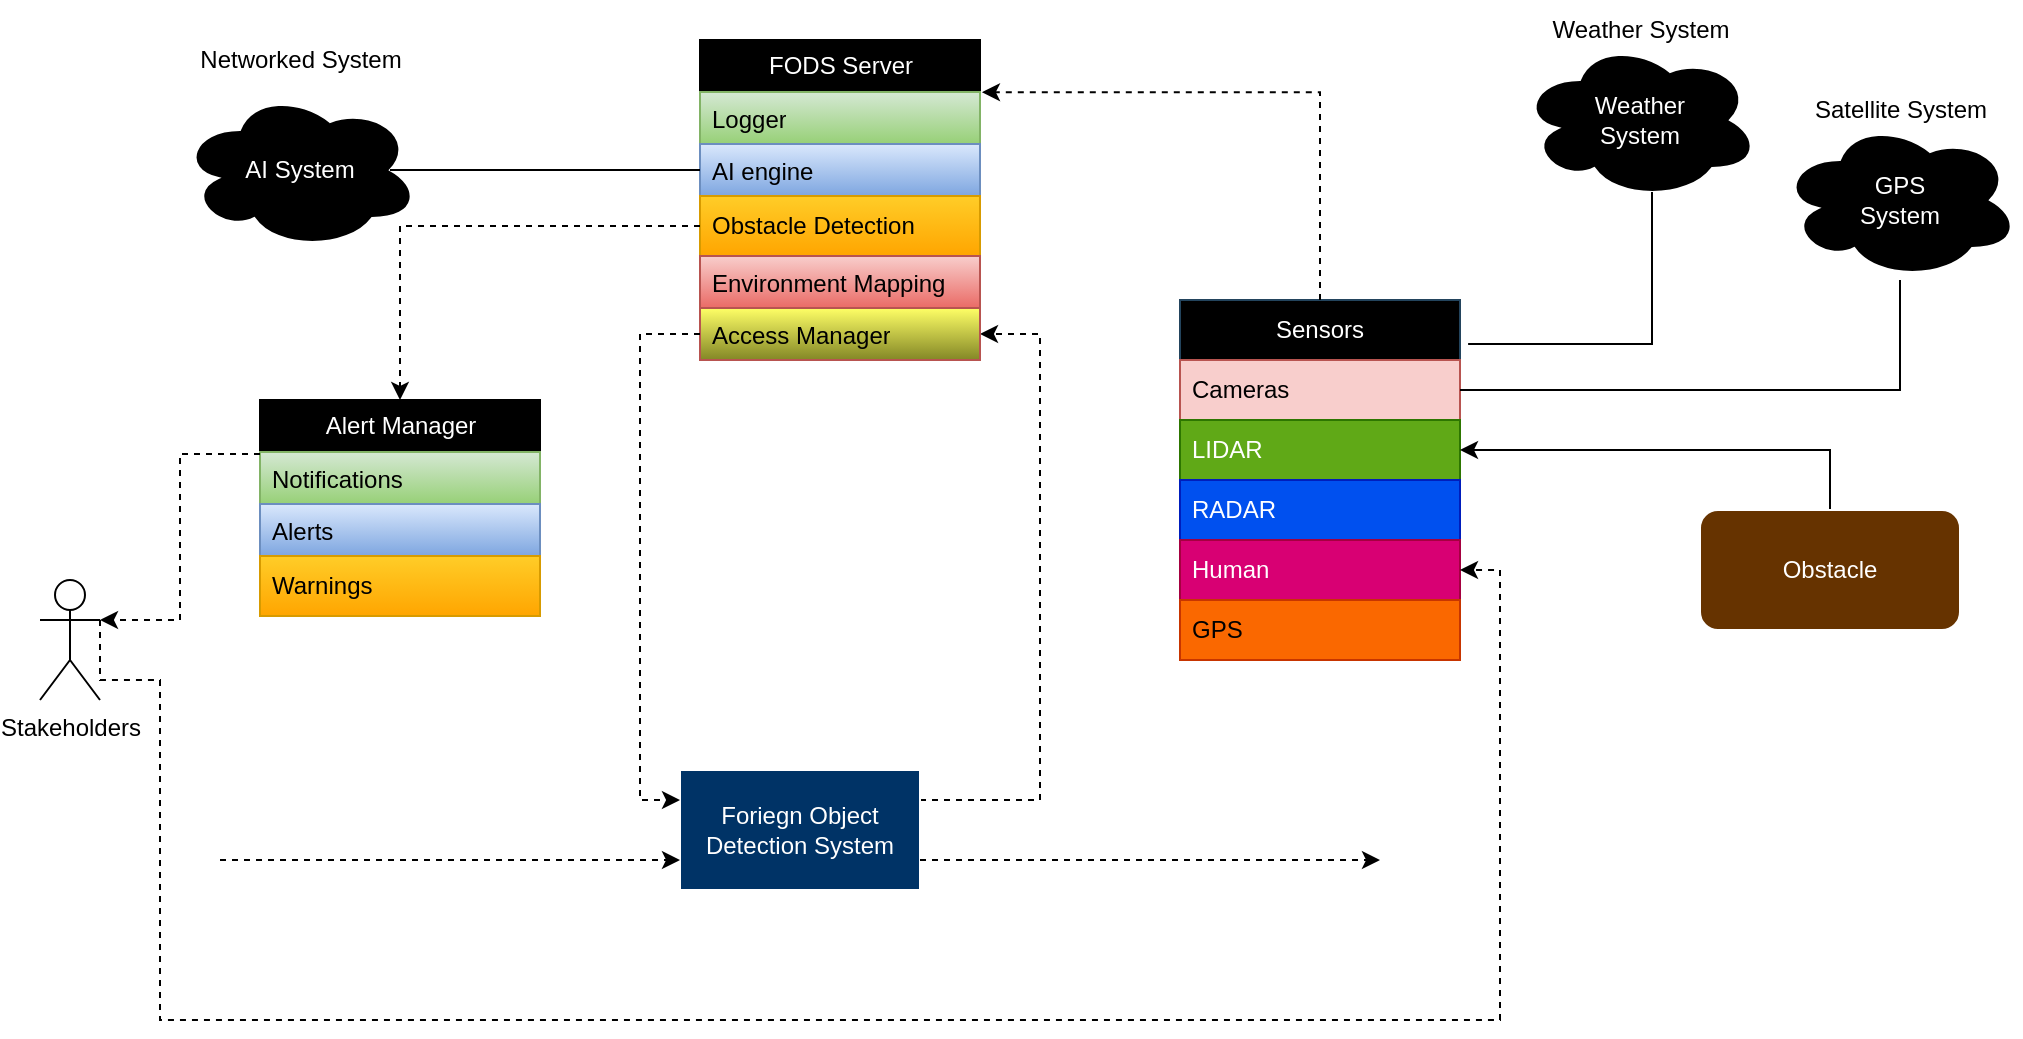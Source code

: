 <mxfile version="24.5.4" type="github">
  <diagram name="Page-1" id="5d7acffa-a066-3a61-03fe-96351882024d">
    <mxGraphModel dx="1434" dy="903" grid="1" gridSize="10" guides="1" tooltips="1" connect="1" arrows="1" fold="1" page="1" pageScale="1" pageWidth="1100" pageHeight="850" background="#ffffff" math="0" shadow="0">
      <root>
        <mxCell id="0" />
        <mxCell id="1" parent="0" />
        <mxCell id="b87rpcidDxEJQfmS-h4E-2" value="Sensors" style="swimlane;fontStyle=0;childLayout=stackLayout;horizontal=1;startSize=30;horizontalStack=0;resizeParent=1;resizeParentMax=0;resizeLast=0;collapsible=1;marginBottom=0;whiteSpace=wrap;html=1;fillColor=#000000;strokeColor=#23445d;fontColor=#FFFFFF;" vertex="1" parent="1">
          <mxGeometry x="610" y="190" width="140" height="180" as="geometry" />
        </mxCell>
        <mxCell id="b87rpcidDxEJQfmS-h4E-3" value="Cameras" style="text;strokeColor=#b85450;fillColor=#f8cecc;align=left;verticalAlign=middle;spacingLeft=4;spacingRight=4;overflow=hidden;points=[[0,0.5],[1,0.5]];portConstraint=eastwest;rotatable=0;whiteSpace=wrap;html=1;" vertex="1" parent="b87rpcidDxEJQfmS-h4E-2">
          <mxGeometry y="30" width="140" height="30" as="geometry" />
        </mxCell>
        <mxCell id="b87rpcidDxEJQfmS-h4E-4" value="LIDAR" style="text;strokeColor=#2D7600;fillColor=#60a917;align=left;verticalAlign=middle;spacingLeft=4;spacingRight=4;overflow=hidden;points=[[0,0.5],[1,0.5]];portConstraint=eastwest;rotatable=0;whiteSpace=wrap;html=1;fontColor=#ffffff;" vertex="1" parent="b87rpcidDxEJQfmS-h4E-2">
          <mxGeometry y="60" width="140" height="30" as="geometry" />
        </mxCell>
        <mxCell id="b87rpcidDxEJQfmS-h4E-5" value="RADAR" style="text;strokeColor=#001DBC;fillColor=#0050ef;align=left;verticalAlign=middle;spacingLeft=4;spacingRight=4;overflow=hidden;points=[[0,0.5],[1,0.5]];portConstraint=eastwest;rotatable=0;whiteSpace=wrap;html=1;fontColor=#ffffff;" vertex="1" parent="b87rpcidDxEJQfmS-h4E-2">
          <mxGeometry y="90" width="140" height="30" as="geometry" />
        </mxCell>
        <mxCell id="b87rpcidDxEJQfmS-h4E-14" value="Human" style="text;strokeColor=#A50040;fillColor=#d80073;align=left;verticalAlign=middle;spacingLeft=4;spacingRight=4;overflow=hidden;points=[[0,0.5],[1,0.5]];portConstraint=eastwest;rotatable=0;whiteSpace=wrap;html=1;fontColor=#ffffff;" vertex="1" parent="b87rpcidDxEJQfmS-h4E-2">
          <mxGeometry y="120" width="140" height="30" as="geometry" />
        </mxCell>
        <mxCell id="b87rpcidDxEJQfmS-h4E-6" value="GPS" style="text;strokeColor=#C73500;fillColor=#fa6800;align=left;verticalAlign=middle;spacingLeft=4;spacingRight=4;overflow=hidden;points=[[0,0.5],[1,0.5]];portConstraint=eastwest;rotatable=0;whiteSpace=wrap;html=1;fontColor=#000000;" vertex="1" parent="b87rpcidDxEJQfmS-h4E-2">
          <mxGeometry y="150" width="140" height="30" as="geometry" />
        </mxCell>
        <mxCell id="b87rpcidDxEJQfmS-h4E-10" style="edgeStyle=orthogonalEdgeStyle;rounded=0;orthogonalLoop=1;jettySize=auto;html=1;exitX=1;exitY=0.25;exitDx=0;exitDy=0;entryX=1;entryY=0.5;entryDx=0;entryDy=0;dashed=1;" edge="1" parent="1" source="b87rpcidDxEJQfmS-h4E-7" target="b87rpcidDxEJQfmS-h4E-23">
          <mxGeometry relative="1" as="geometry">
            <Array as="points">
              <mxPoint x="540" y="440" />
              <mxPoint x="540" y="207" />
            </Array>
          </mxGeometry>
        </mxCell>
        <mxCell id="b87rpcidDxEJQfmS-h4E-7" value="Foriegn Object Detection System" style="rounded=0;whiteSpace=wrap;html=1;strokeColor=#FFFFFF;fillColor=#003366;fontColor=#FFFFFF;" vertex="1" parent="1">
          <mxGeometry x="360" y="425" width="120" height="60" as="geometry" />
        </mxCell>
        <mxCell id="b87rpcidDxEJQfmS-h4E-8" value="" style="endArrow=classic;html=1;rounded=0;entryX=0;entryY=0.75;entryDx=0;entryDy=0;dashed=1;" edge="1" parent="1" target="b87rpcidDxEJQfmS-h4E-7">
          <mxGeometry width="50" height="50" relative="1" as="geometry">
            <mxPoint x="130" y="470" as="sourcePoint" />
            <mxPoint x="310" y="440" as="targetPoint" />
          </mxGeometry>
        </mxCell>
        <mxCell id="b87rpcidDxEJQfmS-h4E-9" value="" style="endArrow=classic;html=1;rounded=0;exitX=1;exitY=0.75;exitDx=0;exitDy=0;dashed=1;" edge="1" parent="1" source="b87rpcidDxEJQfmS-h4E-7">
          <mxGeometry width="50" height="50" relative="1" as="geometry">
            <mxPoint x="570" y="460" as="sourcePoint" />
            <mxPoint x="710" y="470" as="targetPoint" />
          </mxGeometry>
        </mxCell>
        <mxCell id="b87rpcidDxEJQfmS-h4E-12" style="edgeStyle=orthogonalEdgeStyle;rounded=0;orthogonalLoop=1;jettySize=auto;html=1;entryX=1;entryY=0.5;entryDx=0;entryDy=0;" edge="1" parent="1" source="b87rpcidDxEJQfmS-h4E-11" target="b87rpcidDxEJQfmS-h4E-4">
          <mxGeometry relative="1" as="geometry" />
        </mxCell>
        <mxCell id="b87rpcidDxEJQfmS-h4E-11" value="Obstacle" style="rounded=1;whiteSpace=wrap;html=1;strokeColor=#FFFFFF;fillColor=#663300;gradientColor=none;fontColor=#FFFFFF;" vertex="1" parent="1">
          <mxGeometry x="870" y="295" width="130" height="60" as="geometry" />
        </mxCell>
        <mxCell id="b87rpcidDxEJQfmS-h4E-16" style="edgeStyle=orthogonalEdgeStyle;rounded=0;orthogonalLoop=1;jettySize=auto;html=1;entryX=1;entryY=0.5;entryDx=0;entryDy=0;endArrow=none;endFill=0;" edge="1" parent="1" source="b87rpcidDxEJQfmS-h4E-15" target="b87rpcidDxEJQfmS-h4E-3">
          <mxGeometry relative="1" as="geometry" />
        </mxCell>
        <mxCell id="b87rpcidDxEJQfmS-h4E-20" value="FOD&lt;span style=&quot;background-color: initial;&quot;&gt;S&amp;nbsp;&lt;/span&gt;&lt;span style=&quot;background-color: initial;&quot;&gt;Server&lt;/span&gt;" style="swimlane;fontStyle=0;childLayout=stackLayout;horizontal=1;startSize=26;fillColor=#000000;horizontalStack=0;resizeParent=1;resizeParentMax=0;resizeLast=0;collapsible=1;marginBottom=0;html=1;fontColor=#FFFFFF;" vertex="1" parent="1">
          <mxGeometry x="370" y="60" width="140" height="160" as="geometry" />
        </mxCell>
        <mxCell id="b87rpcidDxEJQfmS-h4E-21" value="Logger" style="text;strokeColor=#82b366;fillColor=#d5e8d4;align=left;verticalAlign=top;spacingLeft=4;spacingRight=4;overflow=hidden;rotatable=0;points=[[0,0.5],[1,0.5]];portConstraint=eastwest;whiteSpace=wrap;html=1;gradientColor=#97d077;" vertex="1" parent="b87rpcidDxEJQfmS-h4E-20">
          <mxGeometry y="26" width="140" height="26" as="geometry" />
        </mxCell>
        <mxCell id="b87rpcidDxEJQfmS-h4E-22" value="AI engine" style="text;strokeColor=#6c8ebf;fillColor=#dae8fc;align=left;verticalAlign=top;spacingLeft=4;spacingRight=4;overflow=hidden;rotatable=0;points=[[0,0.5],[1,0.5]];portConstraint=eastwest;whiteSpace=wrap;html=1;gradientColor=#7ea6e0;" vertex="1" parent="b87rpcidDxEJQfmS-h4E-20">
          <mxGeometry y="52" width="140" height="26" as="geometry" />
        </mxCell>
        <mxCell id="b87rpcidDxEJQfmS-h4E-26" value="Obstacle Detection" style="text;strokeColor=#d79b00;fillColor=#ffcd28;align=left;verticalAlign=middle;spacingLeft=4;spacingRight=4;overflow=hidden;points=[[0,0.5],[1,0.5]];portConstraint=eastwest;rotatable=0;whiteSpace=wrap;html=1;gradientColor=#ffa500;" vertex="1" parent="b87rpcidDxEJQfmS-h4E-20">
          <mxGeometry y="78" width="140" height="30" as="geometry" />
        </mxCell>
        <mxCell id="b87rpcidDxEJQfmS-h4E-42" value="Environment Mapping&lt;span style=&quot;color: rgba(0, 0, 0, 0); font-family: monospace; font-size: 0px; text-wrap: nowrap;&quot;&gt;%3CmxGraphModel%3E%3Croot%3E%3CmxCell%20id%3D%220%22%2F%3E%3CmxCell%20id%3D%221%22%20parent%3D%220%22%2F%3E%3CmxCell%20id%3D%222%22%20value%3D%22Human%22%20style%3D%22text%3BstrokeColor%3Dnone%3BfillColor%3Dnone%3Balign%3Dleft%3BverticalAlign%3Dmiddle%3BspacingLeft%3D4%3BspacingRight%3D4%3Boverflow%3Dhidden%3Bpoints%3D%5B%5B0%2C0.5%5D%2C%5B1%2C0.5%5D%5D%3BportConstraint%3Deastwest%3Brotatable%3D0%3BwhiteSpace%3Dwrap%3Bhtml%3D1%3B%22%20vertex%3D%221%22%20parent%3D%221%22%3E%3CmxGeometry%20x%3D%22610%22%20y%3D%22310%22%20width%3D%22140%22%20height%3D%2230%22%20as%3D%22geometry%22%2F%3E%3C%2FmxCell%3E%3C%2Froot%3E%3C%2FmxGraphModel%3E&lt;/span&gt;" style="text;strokeColor=#b85450;fillColor=#f8cecc;align=left;verticalAlign=top;spacingLeft=4;spacingRight=4;overflow=hidden;rotatable=0;points=[[0,0.5],[1,0.5]];portConstraint=eastwest;whiteSpace=wrap;html=1;gradientColor=#ea6b66;" vertex="1" parent="b87rpcidDxEJQfmS-h4E-20">
          <mxGeometry y="108" width="140" height="26" as="geometry" />
        </mxCell>
        <mxCell id="b87rpcidDxEJQfmS-h4E-23" value="Access Manager" style="text;strokeColor=#b85450;fillColor=#FFFF66;align=left;verticalAlign=top;spacingLeft=4;spacingRight=4;overflow=hidden;rotatable=0;points=[[0,0.5],[1,0.5]];portConstraint=eastwest;whiteSpace=wrap;html=1;gradientColor=#838726;" vertex="1" parent="b87rpcidDxEJQfmS-h4E-20">
          <mxGeometry y="134" width="140" height="26" as="geometry" />
        </mxCell>
        <mxCell id="b87rpcidDxEJQfmS-h4E-25" style="edgeStyle=orthogonalEdgeStyle;rounded=0;orthogonalLoop=1;jettySize=auto;html=1;exitX=0.5;exitY=0;exitDx=0;exitDy=0;entryX=1.007;entryY=0.163;entryDx=0;entryDy=0;entryPerimeter=0;dashed=1;" edge="1" parent="1" source="b87rpcidDxEJQfmS-h4E-2" target="b87rpcidDxEJQfmS-h4E-20">
          <mxGeometry relative="1" as="geometry" />
        </mxCell>
        <mxCell id="b87rpcidDxEJQfmS-h4E-27" value="AI System" style="ellipse;shape=cloud;whiteSpace=wrap;html=1;fontColor=#FFFFFF;fillColor=#000000;strokeColor=#FFFFFF;" vertex="1" parent="1">
          <mxGeometry x="110" y="85" width="120" height="80" as="geometry" />
        </mxCell>
        <mxCell id="b87rpcidDxEJQfmS-h4E-30" style="edgeStyle=orthogonalEdgeStyle;rounded=0;orthogonalLoop=1;jettySize=auto;html=1;exitX=0;exitY=0.5;exitDx=0;exitDy=0;entryX=0.875;entryY=0.5;entryDx=0;entryDy=0;entryPerimeter=0;endArrow=none;endFill=0;" edge="1" parent="1" source="b87rpcidDxEJQfmS-h4E-22" target="b87rpcidDxEJQfmS-h4E-27">
          <mxGeometry relative="1" as="geometry" />
        </mxCell>
        <mxCell id="b87rpcidDxEJQfmS-h4E-32" value="Alert Manager" style="swimlane;fontStyle=0;childLayout=stackLayout;horizontal=1;startSize=26;fillColor=#000000;horizontalStack=0;resizeParent=1;resizeParentMax=0;resizeLast=0;collapsible=1;marginBottom=0;html=1;fontColor=#FFFFFF;" vertex="1" parent="1">
          <mxGeometry x="150" y="240" width="140" height="108" as="geometry" />
        </mxCell>
        <mxCell id="b87rpcidDxEJQfmS-h4E-33" value="Notifications" style="text;strokeColor=#82b366;fillColor=#d5e8d4;align=left;verticalAlign=top;spacingLeft=4;spacingRight=4;overflow=hidden;rotatable=0;points=[[0,0.5],[1,0.5]];portConstraint=eastwest;whiteSpace=wrap;html=1;gradientColor=#97d077;" vertex="1" parent="b87rpcidDxEJQfmS-h4E-32">
          <mxGeometry y="26" width="140" height="26" as="geometry" />
        </mxCell>
        <mxCell id="b87rpcidDxEJQfmS-h4E-34" value="Alerts" style="text;strokeColor=#6c8ebf;fillColor=#dae8fc;align=left;verticalAlign=top;spacingLeft=4;spacingRight=4;overflow=hidden;rotatable=0;points=[[0,0.5],[1,0.5]];portConstraint=eastwest;whiteSpace=wrap;html=1;gradientColor=#7ea6e0;" vertex="1" parent="b87rpcidDxEJQfmS-h4E-32">
          <mxGeometry y="52" width="140" height="26" as="geometry" />
        </mxCell>
        <mxCell id="b87rpcidDxEJQfmS-h4E-35" value="Warnings" style="text;strokeColor=#d79b00;fillColor=#ffcd28;align=left;verticalAlign=middle;spacingLeft=4;spacingRight=4;overflow=hidden;points=[[0,0.5],[1,0.5]];portConstraint=eastwest;rotatable=0;whiteSpace=wrap;html=1;gradientColor=#ffa500;" vertex="1" parent="b87rpcidDxEJQfmS-h4E-32">
          <mxGeometry y="78" width="140" height="30" as="geometry" />
        </mxCell>
        <mxCell id="b87rpcidDxEJQfmS-h4E-37" style="edgeStyle=orthogonalEdgeStyle;rounded=0;orthogonalLoop=1;jettySize=auto;html=1;exitX=0;exitY=0.5;exitDx=0;exitDy=0;entryX=0.5;entryY=0;entryDx=0;entryDy=0;dashed=1;" edge="1" parent="1" source="b87rpcidDxEJQfmS-h4E-26" target="b87rpcidDxEJQfmS-h4E-32">
          <mxGeometry relative="1" as="geometry" />
        </mxCell>
        <mxCell id="b87rpcidDxEJQfmS-h4E-46" style="edgeStyle=orthogonalEdgeStyle;rounded=0;orthogonalLoop=1;jettySize=auto;html=1;exitX=1;exitY=0.333;exitDx=0;exitDy=0;exitPerimeter=0;entryX=1;entryY=0.75;entryDx=0;entryDy=0;dashed=1;" edge="1" parent="1" source="b87rpcidDxEJQfmS-h4E-38" target="b87rpcidDxEJQfmS-h4E-2">
          <mxGeometry relative="1" as="geometry">
            <Array as="points">
              <mxPoint x="70" y="380" />
              <mxPoint x="100" y="380" />
              <mxPoint x="100" y="550" />
              <mxPoint x="770" y="550" />
              <mxPoint x="770" y="325" />
            </Array>
          </mxGeometry>
        </mxCell>
        <mxCell id="b87rpcidDxEJQfmS-h4E-38" value="Stakeholders" style="shape=umlActor;verticalLabelPosition=bottom;verticalAlign=top;html=1;outlineConnect=0;" vertex="1" parent="1">
          <mxGeometry x="40" y="330" width="30" height="60" as="geometry" />
        </mxCell>
        <mxCell id="b87rpcidDxEJQfmS-h4E-40" style="edgeStyle=orthogonalEdgeStyle;rounded=0;orthogonalLoop=1;jettySize=auto;html=1;exitX=0;exitY=0.25;exitDx=0;exitDy=0;entryX=1;entryY=0.333;entryDx=0;entryDy=0;entryPerimeter=0;dashed=1;" edge="1" parent="1" source="b87rpcidDxEJQfmS-h4E-32" target="b87rpcidDxEJQfmS-h4E-38">
          <mxGeometry relative="1" as="geometry" />
        </mxCell>
        <mxCell id="b87rpcidDxEJQfmS-h4E-43" value="Networked System" style="text;html=1;align=center;verticalAlign=middle;resizable=0;points=[];autosize=1;strokeColor=none;fillColor=none;" vertex="1" parent="1">
          <mxGeometry x="110" y="55" width="120" height="30" as="geometry" />
        </mxCell>
        <mxCell id="b87rpcidDxEJQfmS-h4E-45" style="edgeStyle=orthogonalEdgeStyle;rounded=0;orthogonalLoop=1;jettySize=auto;html=1;exitX=0;exitY=0.5;exitDx=0;exitDy=0;entryX=0;entryY=0.25;entryDx=0;entryDy=0;dashed=1;" edge="1" parent="1" source="b87rpcidDxEJQfmS-h4E-23" target="b87rpcidDxEJQfmS-h4E-7">
          <mxGeometry relative="1" as="geometry" />
        </mxCell>
        <mxCell id="b87rpcidDxEJQfmS-h4E-49" value="" style="group" vertex="1" connectable="0" parent="1">
          <mxGeometry x="910" y="80" width="120" height="100" as="geometry" />
        </mxCell>
        <mxCell id="b87rpcidDxEJQfmS-h4E-15" value="GPS&lt;div&gt;System&lt;/div&gt;" style="ellipse;shape=cloud;whiteSpace=wrap;html=1;fontColor=#FFFFFF;strokeColor=#FFFFFF;fillColor=#000000;" vertex="1" parent="b87rpcidDxEJQfmS-h4E-49">
          <mxGeometry y="20" width="120" height="80" as="geometry" />
        </mxCell>
        <mxCell id="b87rpcidDxEJQfmS-h4E-44" value="Satellite System" style="text;html=1;align=center;verticalAlign=middle;resizable=0;points=[];autosize=1;strokeColor=none;fillColor=none;" vertex="1" parent="b87rpcidDxEJQfmS-h4E-49">
          <mxGeometry x="5" width="110" height="30" as="geometry" />
        </mxCell>
        <mxCell id="b87rpcidDxEJQfmS-h4E-50" value="" style="group" vertex="1" connectable="0" parent="1">
          <mxGeometry x="780" y="40" width="120" height="100" as="geometry" />
        </mxCell>
        <mxCell id="b87rpcidDxEJQfmS-h4E-51" value="&lt;div&gt;Weather&lt;/div&gt;&lt;div&gt;&lt;span style=&quot;background-color: initial;&quot;&gt;System&lt;/span&gt;&lt;/div&gt;" style="ellipse;shape=cloud;whiteSpace=wrap;html=1;fontColor=#FFFFFF;strokeColor=#FFFFFF;fillColor=#000000;" vertex="1" parent="b87rpcidDxEJQfmS-h4E-50">
          <mxGeometry y="20" width="120" height="80" as="geometry" />
        </mxCell>
        <mxCell id="b87rpcidDxEJQfmS-h4E-52" value="Weather System" style="text;html=1;align=center;verticalAlign=middle;resizable=0;points=[];autosize=1;strokeColor=none;fillColor=none;" vertex="1" parent="b87rpcidDxEJQfmS-h4E-50">
          <mxGeometry x="5" width="110" height="30" as="geometry" />
        </mxCell>
        <mxCell id="b87rpcidDxEJQfmS-h4E-53" style="edgeStyle=orthogonalEdgeStyle;rounded=0;orthogonalLoop=1;jettySize=auto;html=1;exitX=0.55;exitY=0.95;exitDx=0;exitDy=0;exitPerimeter=0;entryX=1.029;entryY=0.122;entryDx=0;entryDy=0;entryPerimeter=0;endArrow=none;endFill=0;" edge="1" parent="1" source="b87rpcidDxEJQfmS-h4E-51" target="b87rpcidDxEJQfmS-h4E-2">
          <mxGeometry relative="1" as="geometry">
            <Array as="points">
              <mxPoint x="846" y="212" />
            </Array>
          </mxGeometry>
        </mxCell>
      </root>
    </mxGraphModel>
  </diagram>
</mxfile>

